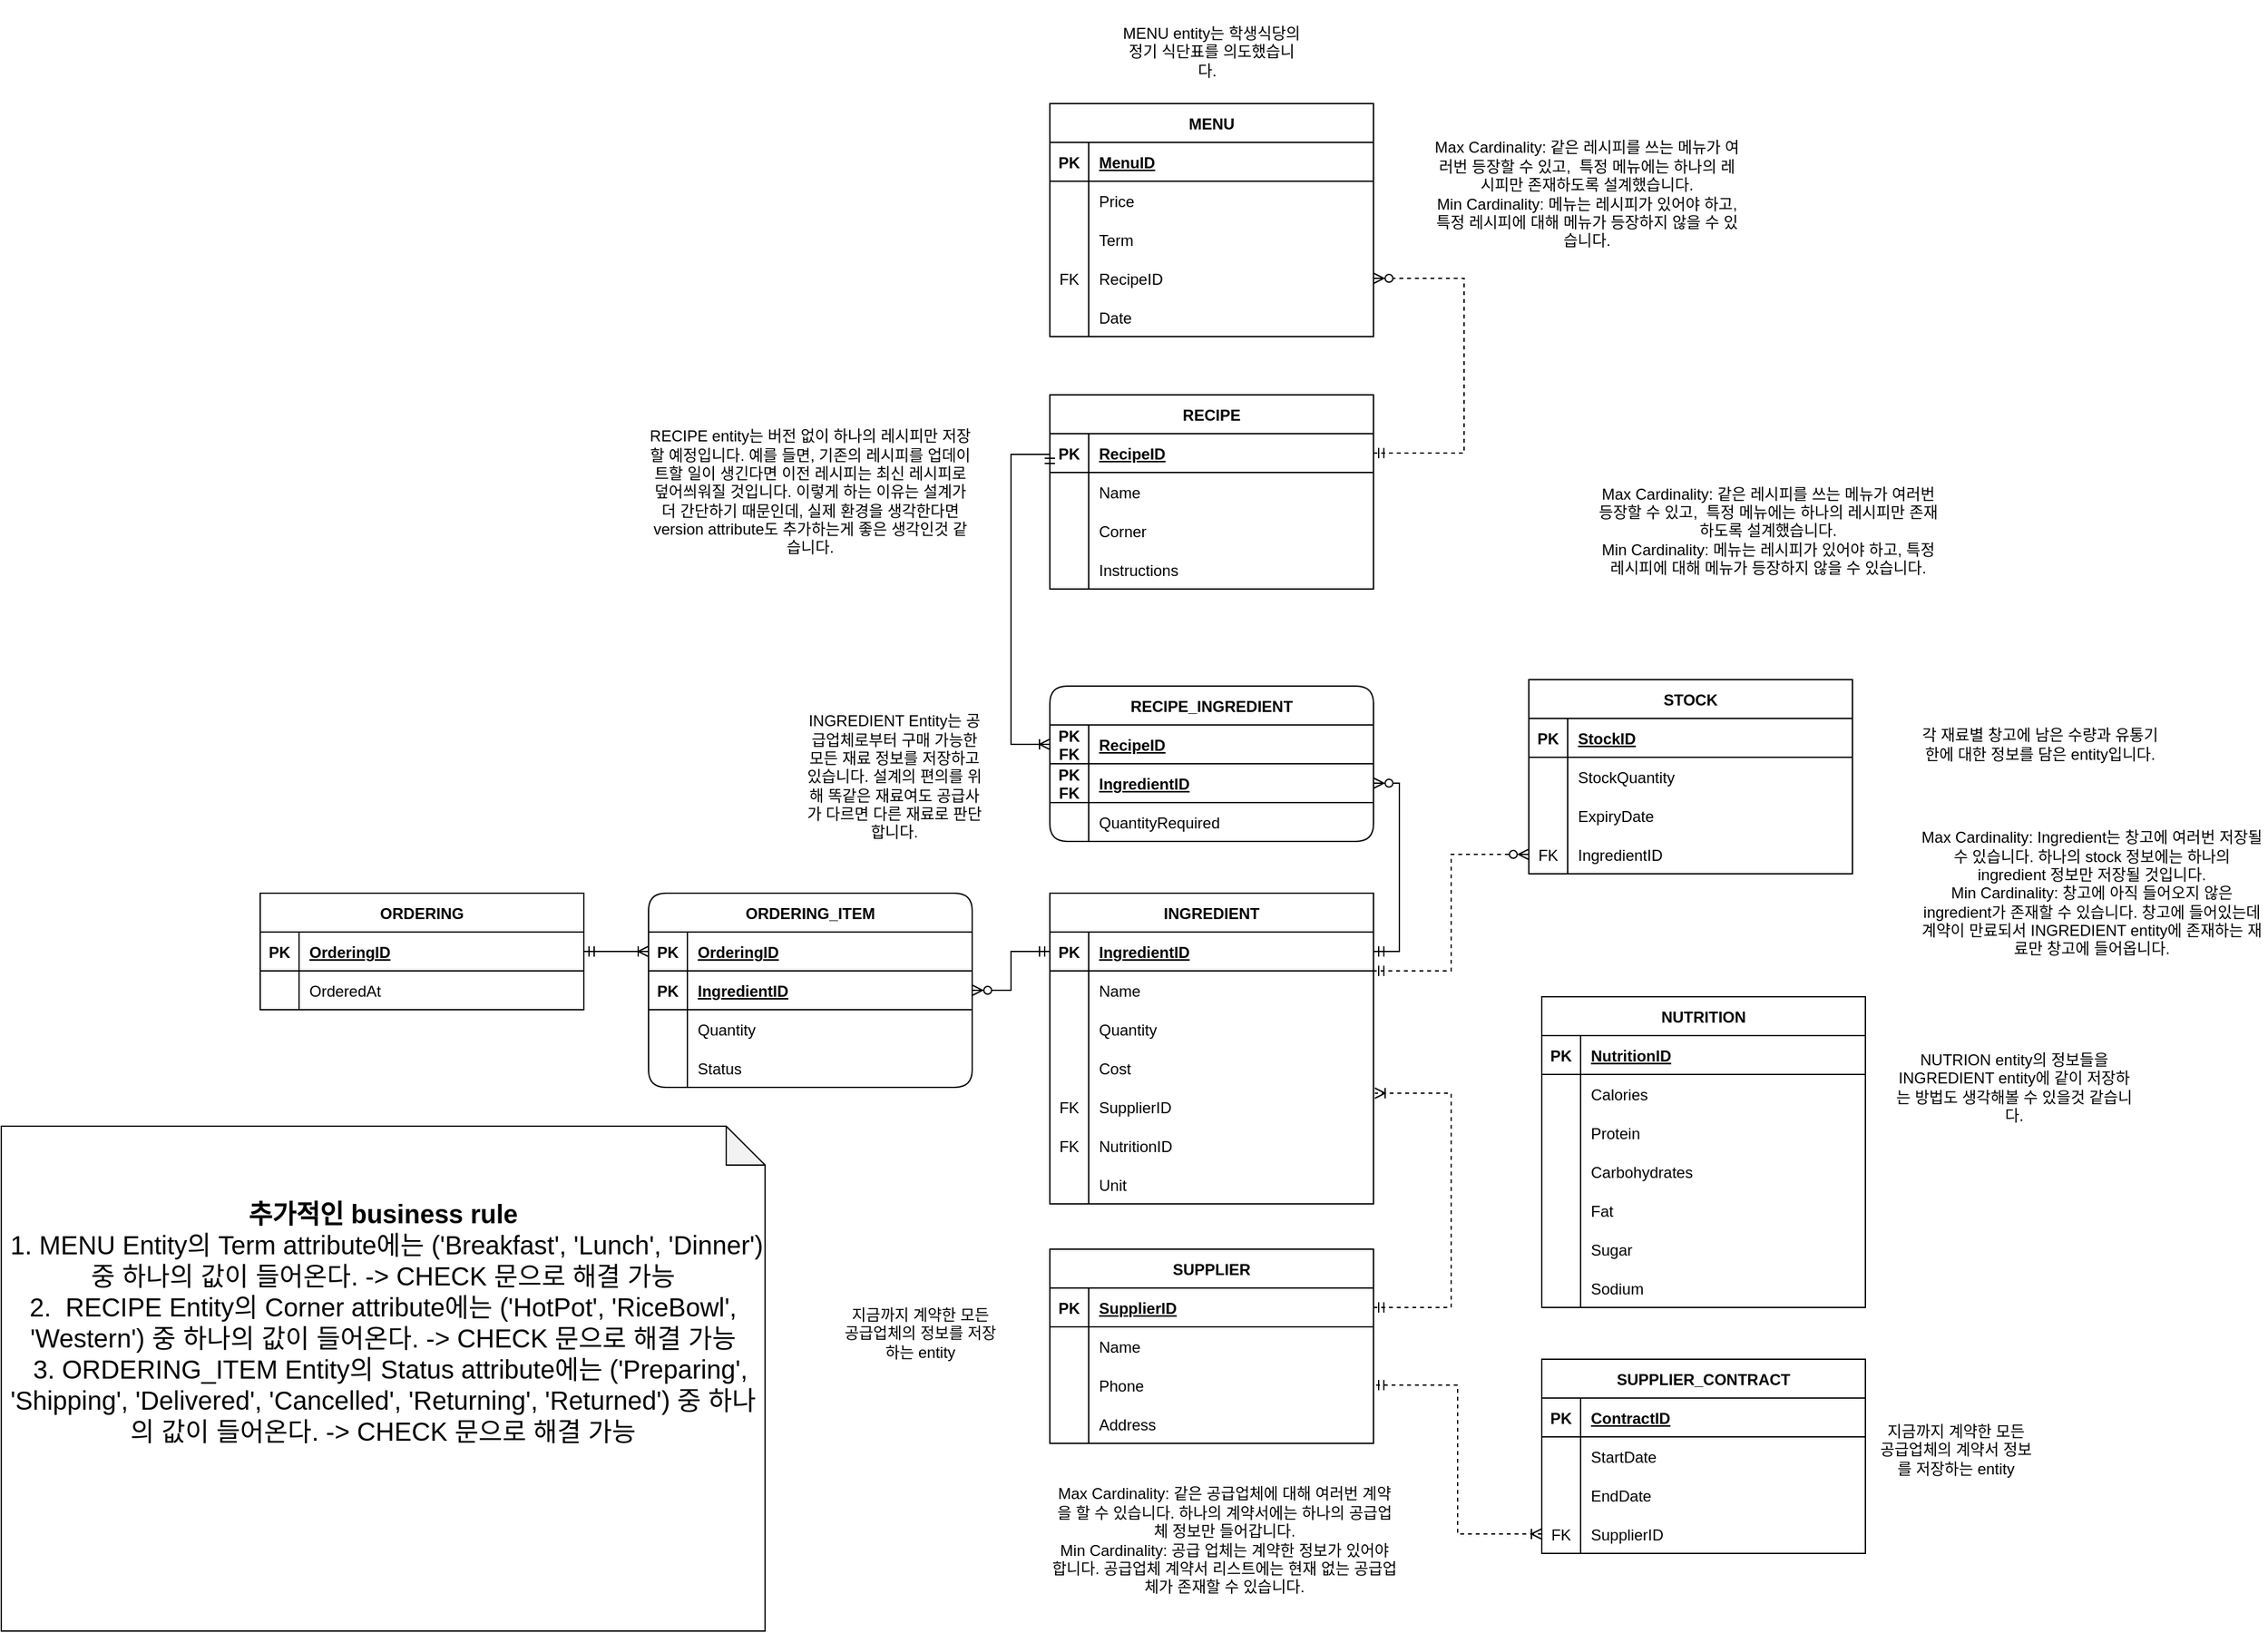 <mxfile version="24.8.9">
  <diagram id="R2lEEEUBdFMjLlhIrx00" name="Page-1">
    <mxGraphModel dx="2924" dy="2250" grid="1" gridSize="10" guides="1" tooltips="1" connect="1" arrows="1" fold="1" page="1" pageScale="1" pageWidth="850" pageHeight="1100" math="0" shadow="0" extFonts="Permanent Marker^https://fonts.googleapis.com/css?family=Permanent+Marker">
      <root>
        <mxCell id="0" />
        <mxCell id="1" parent="0" />
        <mxCell id="QG4uMyvaVe916guzzpad-138" value="" style="edgeStyle=orthogonalEdgeStyle;rounded=0;orthogonalLoop=1;jettySize=auto;html=1;startArrow=ERmandOne;startFill=0;endArrow=ERzeroToMany;endFill=0;entryX=1;entryY=0.5;entryDx=0;entryDy=0;exitX=1;exitY=0.5;exitDx=0;exitDy=0;" parent="1" source="C-vyLk0tnHw3VtMMgP7b-24" target="xXxGhkQa_JEqsOJQfINz-43" edge="1">
          <mxGeometry relative="1" as="geometry">
            <Array as="points">
              <mxPoint x="390" y="255" />
              <mxPoint x="390" y="125" />
            </Array>
          </mxGeometry>
        </mxCell>
        <mxCell id="C-vyLk0tnHw3VtMMgP7b-23" value="INGREDIENT" style="shape=table;startSize=30;container=1;collapsible=1;childLayout=tableLayout;fixedRows=1;rowLines=0;fontStyle=1;align=center;resizeLast=1;" parent="1" vertex="1">
          <mxGeometry x="120" y="210" width="250" height="240" as="geometry" />
        </mxCell>
        <mxCell id="C-vyLk0tnHw3VtMMgP7b-24" value="" style="shape=partialRectangle;collapsible=0;dropTarget=0;pointerEvents=0;fillColor=none;points=[[0,0.5],[1,0.5]];portConstraint=eastwest;top=0;left=0;right=0;bottom=1;" parent="C-vyLk0tnHw3VtMMgP7b-23" vertex="1">
          <mxGeometry y="30" width="250" height="30" as="geometry" />
        </mxCell>
        <mxCell id="C-vyLk0tnHw3VtMMgP7b-25" value="PK" style="shape=partialRectangle;overflow=hidden;connectable=0;fillColor=none;top=0;left=0;bottom=0;right=0;fontStyle=1;" parent="C-vyLk0tnHw3VtMMgP7b-24" vertex="1">
          <mxGeometry width="30" height="30" as="geometry">
            <mxRectangle width="30" height="30" as="alternateBounds" />
          </mxGeometry>
        </mxCell>
        <mxCell id="C-vyLk0tnHw3VtMMgP7b-26" value="IngredientID" style="shape=partialRectangle;overflow=hidden;connectable=0;fillColor=none;top=0;left=0;bottom=0;right=0;align=left;spacingLeft=6;fontStyle=5;" parent="C-vyLk0tnHw3VtMMgP7b-24" vertex="1">
          <mxGeometry x="30" width="220" height="30" as="geometry">
            <mxRectangle width="220" height="30" as="alternateBounds" />
          </mxGeometry>
        </mxCell>
        <mxCell id="C-vyLk0tnHw3VtMMgP7b-27" value="" style="shape=partialRectangle;collapsible=0;dropTarget=0;pointerEvents=0;fillColor=none;points=[[0,0.5],[1,0.5]];portConstraint=eastwest;top=0;left=0;right=0;bottom=0;" parent="C-vyLk0tnHw3VtMMgP7b-23" vertex="1">
          <mxGeometry y="60" width="250" height="30" as="geometry" />
        </mxCell>
        <mxCell id="C-vyLk0tnHw3VtMMgP7b-28" value="" style="shape=partialRectangle;overflow=hidden;connectable=0;fillColor=none;top=0;left=0;bottom=0;right=0;" parent="C-vyLk0tnHw3VtMMgP7b-27" vertex="1">
          <mxGeometry width="30" height="30" as="geometry">
            <mxRectangle width="30" height="30" as="alternateBounds" />
          </mxGeometry>
        </mxCell>
        <mxCell id="C-vyLk0tnHw3VtMMgP7b-29" value="Name" style="shape=partialRectangle;overflow=hidden;connectable=0;fillColor=none;top=0;left=0;bottom=0;right=0;align=left;spacingLeft=6;" parent="C-vyLk0tnHw3VtMMgP7b-27" vertex="1">
          <mxGeometry x="30" width="220" height="30" as="geometry">
            <mxRectangle width="220" height="30" as="alternateBounds" />
          </mxGeometry>
        </mxCell>
        <mxCell id="BC6oSdFHyOUcbJY4-xic-4" value="" style="shape=partialRectangle;collapsible=0;dropTarget=0;pointerEvents=0;fillColor=none;points=[[0,0.5],[1,0.5]];portConstraint=eastwest;top=0;left=0;right=0;bottom=0;" parent="C-vyLk0tnHw3VtMMgP7b-23" vertex="1">
          <mxGeometry y="90" width="250" height="30" as="geometry" />
        </mxCell>
        <mxCell id="BC6oSdFHyOUcbJY4-xic-5" value="" style="shape=partialRectangle;overflow=hidden;connectable=0;fillColor=none;top=0;left=0;bottom=0;right=0;" parent="BC6oSdFHyOUcbJY4-xic-4" vertex="1">
          <mxGeometry width="30" height="30" as="geometry">
            <mxRectangle width="30" height="30" as="alternateBounds" />
          </mxGeometry>
        </mxCell>
        <mxCell id="BC6oSdFHyOUcbJY4-xic-6" value="Quantity" style="shape=partialRectangle;overflow=hidden;connectable=0;fillColor=none;top=0;left=0;bottom=0;right=0;align=left;spacingLeft=6;" parent="BC6oSdFHyOUcbJY4-xic-4" vertex="1">
          <mxGeometry x="30" width="220" height="30" as="geometry">
            <mxRectangle width="220" height="30" as="alternateBounds" />
          </mxGeometry>
        </mxCell>
        <mxCell id="CL-ACM64gnkJUaVsq3bg-39" value="" style="shape=partialRectangle;collapsible=0;dropTarget=0;pointerEvents=0;fillColor=none;points=[[0,0.5],[1,0.5]];portConstraint=eastwest;top=0;left=0;right=0;bottom=0;" parent="C-vyLk0tnHw3VtMMgP7b-23" vertex="1">
          <mxGeometry y="120" width="250" height="30" as="geometry" />
        </mxCell>
        <mxCell id="CL-ACM64gnkJUaVsq3bg-40" value="" style="shape=partialRectangle;overflow=hidden;connectable=0;fillColor=none;top=0;left=0;bottom=0;right=0;" parent="CL-ACM64gnkJUaVsq3bg-39" vertex="1">
          <mxGeometry width="30" height="30" as="geometry">
            <mxRectangle width="30" height="30" as="alternateBounds" />
          </mxGeometry>
        </mxCell>
        <mxCell id="CL-ACM64gnkJUaVsq3bg-41" value="Cost" style="shape=partialRectangle;overflow=hidden;connectable=0;fillColor=none;top=0;left=0;bottom=0;right=0;align=left;spacingLeft=6;" parent="CL-ACM64gnkJUaVsq3bg-39" vertex="1">
          <mxGeometry x="30" width="220" height="30" as="geometry">
            <mxRectangle width="220" height="30" as="alternateBounds" />
          </mxGeometry>
        </mxCell>
        <mxCell id="aUB__bXazBXfFdE-0-2F-13" style="shape=partialRectangle;collapsible=0;dropTarget=0;pointerEvents=0;fillColor=none;points=[[0,0.5],[1,0.5]];portConstraint=eastwest;top=0;left=0;right=0;bottom=0;" parent="C-vyLk0tnHw3VtMMgP7b-23" vertex="1">
          <mxGeometry y="150" width="250" height="30" as="geometry" />
        </mxCell>
        <mxCell id="aUB__bXazBXfFdE-0-2F-14" value="FK" style="shape=partialRectangle;overflow=hidden;connectable=0;fillColor=none;top=0;left=0;bottom=0;right=0;" parent="aUB__bXazBXfFdE-0-2F-13" vertex="1">
          <mxGeometry width="30" height="30" as="geometry">
            <mxRectangle width="30" height="30" as="alternateBounds" />
          </mxGeometry>
        </mxCell>
        <mxCell id="aUB__bXazBXfFdE-0-2F-15" value="SupplierID" style="shape=partialRectangle;overflow=hidden;connectable=0;fillColor=none;top=0;left=0;bottom=0;right=0;align=left;spacingLeft=6;" parent="aUB__bXazBXfFdE-0-2F-13" vertex="1">
          <mxGeometry x="30" width="220" height="30" as="geometry">
            <mxRectangle width="220" height="30" as="alternateBounds" />
          </mxGeometry>
        </mxCell>
        <mxCell id="aUB__bXazBXfFdE-0-2F-10" style="shape=partialRectangle;collapsible=0;dropTarget=0;pointerEvents=0;fillColor=none;points=[[0,0.5],[1,0.5]];portConstraint=eastwest;top=0;left=0;right=0;bottom=0;" parent="C-vyLk0tnHw3VtMMgP7b-23" vertex="1">
          <mxGeometry y="180" width="250" height="30" as="geometry" />
        </mxCell>
        <mxCell id="aUB__bXazBXfFdE-0-2F-11" value="FK" style="shape=partialRectangle;overflow=hidden;connectable=0;fillColor=none;top=0;left=0;bottom=0;right=0;" parent="aUB__bXazBXfFdE-0-2F-10" vertex="1">
          <mxGeometry width="30" height="30" as="geometry">
            <mxRectangle width="30" height="30" as="alternateBounds" />
          </mxGeometry>
        </mxCell>
        <mxCell id="aUB__bXazBXfFdE-0-2F-12" value="NutritionID" style="shape=partialRectangle;overflow=hidden;connectable=0;fillColor=none;top=0;left=0;bottom=0;right=0;align=left;spacingLeft=6;" parent="aUB__bXazBXfFdE-0-2F-10" vertex="1">
          <mxGeometry x="30" width="220" height="30" as="geometry">
            <mxRectangle width="220" height="30" as="alternateBounds" />
          </mxGeometry>
        </mxCell>
        <mxCell id="BC6oSdFHyOUcbJY4-xic-7" value="" style="shape=partialRectangle;collapsible=0;dropTarget=0;pointerEvents=0;fillColor=none;points=[[0,0.5],[1,0.5]];portConstraint=eastwest;top=0;left=0;right=0;bottom=0;" parent="C-vyLk0tnHw3VtMMgP7b-23" vertex="1">
          <mxGeometry y="210" width="250" height="30" as="geometry" />
        </mxCell>
        <mxCell id="BC6oSdFHyOUcbJY4-xic-8" value="" style="shape=partialRectangle;overflow=hidden;connectable=0;fillColor=none;top=0;left=0;bottom=0;right=0;" parent="BC6oSdFHyOUcbJY4-xic-7" vertex="1">
          <mxGeometry width="30" height="30" as="geometry">
            <mxRectangle width="30" height="30" as="alternateBounds" />
          </mxGeometry>
        </mxCell>
        <mxCell id="BC6oSdFHyOUcbJY4-xic-9" value="Unit" style="shape=partialRectangle;overflow=hidden;connectable=0;fillColor=none;top=0;left=0;bottom=0;right=0;align=left;spacingLeft=6;" parent="BC6oSdFHyOUcbJY4-xic-7" vertex="1">
          <mxGeometry x="30" width="220" height="30" as="geometry">
            <mxRectangle width="220" height="30" as="alternateBounds" />
          </mxGeometry>
        </mxCell>
        <mxCell id="BC6oSdFHyOUcbJY4-xic-29" value="" style="edgeStyle=orthogonalEdgeStyle;rounded=0;orthogonalLoop=1;jettySize=auto;html=1;startArrow=ERmandOne;startFill=0;endArrow=ERoneToMany;endFill=0;entryX=0;entryY=0.5;entryDx=0;entryDy=0;" parent="1" source="CL-ACM64gnkJUaVsq3bg-1" target="QG4uMyvaVe916guzzpad-31" edge="1">
          <mxGeometry relative="1" as="geometry" />
        </mxCell>
        <mxCell id="CL-ACM64gnkJUaVsq3bg-1" value="ORDERING" style="shape=table;startSize=30;container=1;collapsible=1;childLayout=tableLayout;fixedRows=1;rowLines=0;fontStyle=1;align=center;resizeLast=1;" parent="1" vertex="1">
          <mxGeometry x="-490" y="210" width="250" height="90" as="geometry" />
        </mxCell>
        <mxCell id="CL-ACM64gnkJUaVsq3bg-2" value="" style="shape=partialRectangle;collapsible=0;dropTarget=0;pointerEvents=0;fillColor=none;points=[[0,0.5],[1,0.5]];portConstraint=eastwest;top=0;left=0;right=0;bottom=1;" parent="CL-ACM64gnkJUaVsq3bg-1" vertex="1">
          <mxGeometry y="30" width="250" height="30" as="geometry" />
        </mxCell>
        <mxCell id="CL-ACM64gnkJUaVsq3bg-3" value="PK" style="shape=partialRectangle;overflow=hidden;connectable=0;fillColor=none;top=0;left=0;bottom=0;right=0;fontStyle=1;" parent="CL-ACM64gnkJUaVsq3bg-2" vertex="1">
          <mxGeometry width="30" height="30" as="geometry">
            <mxRectangle width="30" height="30" as="alternateBounds" />
          </mxGeometry>
        </mxCell>
        <mxCell id="CL-ACM64gnkJUaVsq3bg-4" value="OrderingID" style="shape=partialRectangle;overflow=hidden;connectable=0;fillColor=none;top=0;left=0;bottom=0;right=0;align=left;spacingLeft=6;fontStyle=5;" parent="CL-ACM64gnkJUaVsq3bg-2" vertex="1">
          <mxGeometry x="30" width="220" height="30" as="geometry">
            <mxRectangle width="220" height="30" as="alternateBounds" />
          </mxGeometry>
        </mxCell>
        <mxCell id="CL-ACM64gnkJUaVsq3bg-5" value="" style="shape=partialRectangle;collapsible=0;dropTarget=0;pointerEvents=0;fillColor=none;points=[[0,0.5],[1,0.5]];portConstraint=eastwest;top=0;left=0;right=0;bottom=0;" parent="CL-ACM64gnkJUaVsq3bg-1" vertex="1">
          <mxGeometry y="60" width="250" height="30" as="geometry" />
        </mxCell>
        <mxCell id="CL-ACM64gnkJUaVsq3bg-6" value="" style="shape=partialRectangle;overflow=hidden;connectable=0;fillColor=none;top=0;left=0;bottom=0;right=0;" parent="CL-ACM64gnkJUaVsq3bg-5" vertex="1">
          <mxGeometry width="30" height="30" as="geometry">
            <mxRectangle width="30" height="30" as="alternateBounds" />
          </mxGeometry>
        </mxCell>
        <mxCell id="CL-ACM64gnkJUaVsq3bg-7" value="OrderedAt" style="shape=partialRectangle;overflow=hidden;connectable=0;fillColor=none;top=0;left=0;bottom=0;right=0;align=left;spacingLeft=6;" parent="CL-ACM64gnkJUaVsq3bg-5" vertex="1">
          <mxGeometry x="30" width="220" height="30" as="geometry">
            <mxRectangle width="220" height="30" as="alternateBounds" />
          </mxGeometry>
        </mxCell>
        <mxCell id="QG4uMyvaVe916guzzpad-118" value="" style="edgeStyle=orthogonalEdgeStyle;rounded=0;orthogonalLoop=1;jettySize=auto;html=1;startArrow=ERmandOne;startFill=0;endArrow=ERoneToMany;endFill=0;dashed=1;entryX=1.004;entryY=0.15;entryDx=0;entryDy=0;entryPerimeter=0;" parent="1" target="aUB__bXazBXfFdE-0-2F-13" edge="1">
          <mxGeometry relative="1" as="geometry">
            <Array as="points">
              <mxPoint x="430" y="530" />
              <mxPoint x="430" y="365" />
            </Array>
            <mxPoint x="370" y="530" as="sourcePoint" />
            <mxPoint x="380" y="365" as="targetPoint" />
          </mxGeometry>
        </mxCell>
        <mxCell id="QG4uMyvaVe916guzzpad-1" value="SUPPLIER" style="shape=table;startSize=30;container=1;collapsible=1;childLayout=tableLayout;fixedRows=1;rowLines=0;fontStyle=1;align=center;resizeLast=1;" parent="1" vertex="1">
          <mxGeometry x="120" y="485" width="250" height="150" as="geometry" />
        </mxCell>
        <mxCell id="QG4uMyvaVe916guzzpad-2" value="" style="shape=partialRectangle;collapsible=0;dropTarget=0;pointerEvents=0;fillColor=none;points=[[0,0.5],[1,0.5]];portConstraint=eastwest;top=0;left=0;right=0;bottom=1;" parent="QG4uMyvaVe916guzzpad-1" vertex="1">
          <mxGeometry y="30" width="250" height="30" as="geometry" />
        </mxCell>
        <mxCell id="QG4uMyvaVe916guzzpad-3" value="PK" style="shape=partialRectangle;overflow=hidden;connectable=0;fillColor=none;top=0;left=0;bottom=0;right=0;fontStyle=1;" parent="QG4uMyvaVe916guzzpad-2" vertex="1">
          <mxGeometry width="30" height="30" as="geometry">
            <mxRectangle width="30" height="30" as="alternateBounds" />
          </mxGeometry>
        </mxCell>
        <mxCell id="QG4uMyvaVe916guzzpad-4" value="SupplierID" style="shape=partialRectangle;overflow=hidden;connectable=0;fillColor=none;top=0;left=0;bottom=0;right=0;align=left;spacingLeft=6;fontStyle=5;" parent="QG4uMyvaVe916guzzpad-2" vertex="1">
          <mxGeometry x="30" width="220" height="30" as="geometry">
            <mxRectangle width="220" height="30" as="alternateBounds" />
          </mxGeometry>
        </mxCell>
        <mxCell id="QG4uMyvaVe916guzzpad-127" value="" style="shape=partialRectangle;collapsible=0;dropTarget=0;pointerEvents=0;fillColor=none;points=[[0,0.5],[1,0.5]];portConstraint=eastwest;top=0;left=0;right=0;bottom=0;" parent="QG4uMyvaVe916guzzpad-1" vertex="1">
          <mxGeometry y="60" width="250" height="30" as="geometry" />
        </mxCell>
        <mxCell id="QG4uMyvaVe916guzzpad-128" value="" style="shape=partialRectangle;overflow=hidden;connectable=0;fillColor=none;top=0;left=0;bottom=0;right=0;" parent="QG4uMyvaVe916guzzpad-127" vertex="1">
          <mxGeometry width="30" height="30" as="geometry">
            <mxRectangle width="30" height="30" as="alternateBounds" />
          </mxGeometry>
        </mxCell>
        <mxCell id="QG4uMyvaVe916guzzpad-129" value="Name" style="shape=partialRectangle;overflow=hidden;connectable=0;fillColor=none;top=0;left=0;bottom=0;right=0;align=left;spacingLeft=6;" parent="QG4uMyvaVe916guzzpad-127" vertex="1">
          <mxGeometry x="30" width="220" height="30" as="geometry">
            <mxRectangle width="220" height="30" as="alternateBounds" />
          </mxGeometry>
        </mxCell>
        <mxCell id="QG4uMyvaVe916guzzpad-8" value="" style="shape=partialRectangle;collapsible=0;dropTarget=0;pointerEvents=0;fillColor=none;points=[[0,0.5],[1,0.5]];portConstraint=eastwest;top=0;left=0;right=0;bottom=0;" parent="QG4uMyvaVe916guzzpad-1" vertex="1">
          <mxGeometry y="90" width="250" height="30" as="geometry" />
        </mxCell>
        <mxCell id="QG4uMyvaVe916guzzpad-9" value="" style="shape=partialRectangle;overflow=hidden;connectable=0;fillColor=none;top=0;left=0;bottom=0;right=0;" parent="QG4uMyvaVe916guzzpad-8" vertex="1">
          <mxGeometry width="30" height="30" as="geometry">
            <mxRectangle width="30" height="30" as="alternateBounds" />
          </mxGeometry>
        </mxCell>
        <mxCell id="QG4uMyvaVe916guzzpad-10" value="Phone" style="shape=partialRectangle;overflow=hidden;connectable=0;fillColor=none;top=0;left=0;bottom=0;right=0;align=left;spacingLeft=6;" parent="QG4uMyvaVe916guzzpad-8" vertex="1">
          <mxGeometry x="30" width="220" height="30" as="geometry">
            <mxRectangle width="220" height="30" as="alternateBounds" />
          </mxGeometry>
        </mxCell>
        <mxCell id="QG4uMyvaVe916guzzpad-11" value="" style="shape=partialRectangle;collapsible=0;dropTarget=0;pointerEvents=0;fillColor=none;points=[[0,0.5],[1,0.5]];portConstraint=eastwest;top=0;left=0;right=0;bottom=0;" parent="QG4uMyvaVe916guzzpad-1" vertex="1">
          <mxGeometry y="120" width="250" height="30" as="geometry" />
        </mxCell>
        <mxCell id="QG4uMyvaVe916guzzpad-12" value="" style="shape=partialRectangle;overflow=hidden;connectable=0;fillColor=none;top=0;left=0;bottom=0;right=0;" parent="QG4uMyvaVe916guzzpad-11" vertex="1">
          <mxGeometry width="30" height="30" as="geometry">
            <mxRectangle width="30" height="30" as="alternateBounds" />
          </mxGeometry>
        </mxCell>
        <mxCell id="QG4uMyvaVe916guzzpad-13" value="Address" style="shape=partialRectangle;overflow=hidden;connectable=0;fillColor=none;top=0;left=0;bottom=0;right=0;align=left;spacingLeft=6;" parent="QG4uMyvaVe916guzzpad-11" vertex="1">
          <mxGeometry x="30" width="220" height="30" as="geometry">
            <mxRectangle width="220" height="30" as="alternateBounds" />
          </mxGeometry>
        </mxCell>
        <mxCell id="QG4uMyvaVe916guzzpad-17" value="SUPPLIER_CONTRACT" style="shape=table;startSize=30;container=1;collapsible=1;childLayout=tableLayout;fixedRows=1;rowLines=0;fontStyle=1;align=center;resizeLast=1;" parent="1" vertex="1">
          <mxGeometry x="500" y="570" width="250" height="150" as="geometry" />
        </mxCell>
        <mxCell id="QG4uMyvaVe916guzzpad-18" value="" style="shape=partialRectangle;collapsible=0;dropTarget=0;pointerEvents=0;fillColor=none;points=[[0,0.5],[1,0.5]];portConstraint=eastwest;top=0;left=0;right=0;bottom=1;" parent="QG4uMyvaVe916guzzpad-17" vertex="1">
          <mxGeometry y="30" width="250" height="30" as="geometry" />
        </mxCell>
        <mxCell id="QG4uMyvaVe916guzzpad-19" value="PK" style="shape=partialRectangle;overflow=hidden;connectable=0;fillColor=none;top=0;left=0;bottom=0;right=0;fontStyle=1;" parent="QG4uMyvaVe916guzzpad-18" vertex="1">
          <mxGeometry width="30" height="30" as="geometry">
            <mxRectangle width="30" height="30" as="alternateBounds" />
          </mxGeometry>
        </mxCell>
        <mxCell id="QG4uMyvaVe916guzzpad-20" value="ContractID" style="shape=partialRectangle;overflow=hidden;connectable=0;fillColor=none;top=0;left=0;bottom=0;right=0;align=left;spacingLeft=6;fontStyle=5;" parent="QG4uMyvaVe916guzzpad-18" vertex="1">
          <mxGeometry x="30" width="220" height="30" as="geometry">
            <mxRectangle width="220" height="30" as="alternateBounds" />
          </mxGeometry>
        </mxCell>
        <mxCell id="QG4uMyvaVe916guzzpad-21" value="" style="shape=partialRectangle;collapsible=0;dropTarget=0;pointerEvents=0;fillColor=none;points=[[0,0.5],[1,0.5]];portConstraint=eastwest;top=0;left=0;right=0;bottom=0;" parent="QG4uMyvaVe916guzzpad-17" vertex="1">
          <mxGeometry y="60" width="250" height="30" as="geometry" />
        </mxCell>
        <mxCell id="QG4uMyvaVe916guzzpad-22" value="" style="shape=partialRectangle;overflow=hidden;connectable=0;fillColor=none;top=0;left=0;bottom=0;right=0;" parent="QG4uMyvaVe916guzzpad-21" vertex="1">
          <mxGeometry width="30" height="30" as="geometry">
            <mxRectangle width="30" height="30" as="alternateBounds" />
          </mxGeometry>
        </mxCell>
        <mxCell id="QG4uMyvaVe916guzzpad-23" value="StartDate" style="shape=partialRectangle;overflow=hidden;connectable=0;fillColor=none;top=0;left=0;bottom=0;right=0;align=left;spacingLeft=6;" parent="QG4uMyvaVe916guzzpad-21" vertex="1">
          <mxGeometry x="30" width="220" height="30" as="geometry">
            <mxRectangle width="220" height="30" as="alternateBounds" />
          </mxGeometry>
        </mxCell>
        <mxCell id="QG4uMyvaVe916guzzpad-24" value="" style="shape=partialRectangle;collapsible=0;dropTarget=0;pointerEvents=0;fillColor=none;points=[[0,0.5],[1,0.5]];portConstraint=eastwest;top=0;left=0;right=0;bottom=0;" parent="QG4uMyvaVe916guzzpad-17" vertex="1">
          <mxGeometry y="90" width="250" height="30" as="geometry" />
        </mxCell>
        <mxCell id="QG4uMyvaVe916guzzpad-25" value="" style="shape=partialRectangle;overflow=hidden;connectable=0;fillColor=none;top=0;left=0;bottom=0;right=0;" parent="QG4uMyvaVe916guzzpad-24" vertex="1">
          <mxGeometry width="30" height="30" as="geometry">
            <mxRectangle width="30" height="30" as="alternateBounds" />
          </mxGeometry>
        </mxCell>
        <mxCell id="QG4uMyvaVe916guzzpad-26" value="EndDate" style="shape=partialRectangle;overflow=hidden;connectable=0;fillColor=none;top=0;left=0;bottom=0;right=0;align=left;spacingLeft=6;" parent="QG4uMyvaVe916guzzpad-24" vertex="1">
          <mxGeometry x="30" width="220" height="30" as="geometry">
            <mxRectangle width="220" height="30" as="alternateBounds" />
          </mxGeometry>
        </mxCell>
        <mxCell id="aUB__bXazBXfFdE-0-2F-16" style="shape=partialRectangle;collapsible=0;dropTarget=0;pointerEvents=0;fillColor=none;points=[[0,0.5],[1,0.5]];portConstraint=eastwest;top=0;left=0;right=0;bottom=0;" parent="QG4uMyvaVe916guzzpad-17" vertex="1">
          <mxGeometry y="120" width="250" height="30" as="geometry" />
        </mxCell>
        <mxCell id="aUB__bXazBXfFdE-0-2F-17" value="FK" style="shape=partialRectangle;overflow=hidden;connectable=0;fillColor=none;top=0;left=0;bottom=0;right=0;" parent="aUB__bXazBXfFdE-0-2F-16" vertex="1">
          <mxGeometry width="30" height="30" as="geometry">
            <mxRectangle width="30" height="30" as="alternateBounds" />
          </mxGeometry>
        </mxCell>
        <mxCell id="aUB__bXazBXfFdE-0-2F-18" value="SupplierID" style="shape=partialRectangle;overflow=hidden;connectable=0;fillColor=none;top=0;left=0;bottom=0;right=0;align=left;spacingLeft=6;" parent="aUB__bXazBXfFdE-0-2F-16" vertex="1">
          <mxGeometry x="30" width="220" height="30" as="geometry">
            <mxRectangle width="220" height="30" as="alternateBounds" />
          </mxGeometry>
        </mxCell>
        <mxCell id="QG4uMyvaVe916guzzpad-30" value="ORDERING_ITEM" style="shape=table;startSize=30;container=1;collapsible=1;childLayout=tableLayout;fixedRows=1;rowLines=0;fontStyle=1;align=center;resizeLast=1;rounded=1;" parent="1" vertex="1">
          <mxGeometry x="-190" y="210" width="250" height="150" as="geometry" />
        </mxCell>
        <mxCell id="QG4uMyvaVe916guzzpad-31" value="" style="shape=partialRectangle;collapsible=0;dropTarget=0;pointerEvents=0;fillColor=none;points=[[0,0.5],[1,0.5]];portConstraint=eastwest;top=0;left=0;right=0;bottom=1;" parent="QG4uMyvaVe916guzzpad-30" vertex="1">
          <mxGeometry y="30" width="250" height="30" as="geometry" />
        </mxCell>
        <mxCell id="QG4uMyvaVe916guzzpad-32" value="PK" style="shape=partialRectangle;overflow=hidden;connectable=0;fillColor=none;top=0;left=0;bottom=0;right=0;fontStyle=1;" parent="QG4uMyvaVe916guzzpad-31" vertex="1">
          <mxGeometry width="30" height="30" as="geometry">
            <mxRectangle width="30" height="30" as="alternateBounds" />
          </mxGeometry>
        </mxCell>
        <mxCell id="QG4uMyvaVe916guzzpad-33" value="OrderingID" style="shape=partialRectangle;overflow=hidden;connectable=0;fillColor=none;top=0;left=0;bottom=0;right=0;align=left;spacingLeft=6;fontStyle=5;" parent="QG4uMyvaVe916guzzpad-31" vertex="1">
          <mxGeometry x="30" width="220" height="30" as="geometry">
            <mxRectangle width="220" height="30" as="alternateBounds" />
          </mxGeometry>
        </mxCell>
        <mxCell id="xXxGhkQa_JEqsOJQfINz-46" value="" style="shape=partialRectangle;collapsible=0;dropTarget=0;pointerEvents=0;fillColor=none;points=[[0,0.5],[1,0.5]];portConstraint=eastwest;top=0;left=0;right=0;bottom=1;" parent="QG4uMyvaVe916guzzpad-30" vertex="1">
          <mxGeometry y="60" width="250" height="30" as="geometry" />
        </mxCell>
        <mxCell id="xXxGhkQa_JEqsOJQfINz-47" value="PK" style="shape=partialRectangle;overflow=hidden;connectable=0;fillColor=none;top=0;left=0;bottom=0;right=0;fontStyle=1;" parent="xXxGhkQa_JEqsOJQfINz-46" vertex="1">
          <mxGeometry width="30" height="30" as="geometry">
            <mxRectangle width="30" height="30" as="alternateBounds" />
          </mxGeometry>
        </mxCell>
        <mxCell id="xXxGhkQa_JEqsOJQfINz-48" value="IngredientID" style="shape=partialRectangle;overflow=hidden;connectable=0;fillColor=none;top=0;left=0;bottom=0;right=0;align=left;spacingLeft=6;fontStyle=5;" parent="xXxGhkQa_JEqsOJQfINz-46" vertex="1">
          <mxGeometry x="30" width="220" height="30" as="geometry">
            <mxRectangle width="220" height="30" as="alternateBounds" />
          </mxGeometry>
        </mxCell>
        <mxCell id="QG4uMyvaVe916guzzpad-34" value="" style="shape=partialRectangle;collapsible=0;dropTarget=0;pointerEvents=0;fillColor=none;points=[[0,0.5],[1,0.5]];portConstraint=eastwest;top=0;left=0;right=0;bottom=0;" parent="QG4uMyvaVe916guzzpad-30" vertex="1">
          <mxGeometry y="90" width="250" height="30" as="geometry" />
        </mxCell>
        <mxCell id="QG4uMyvaVe916guzzpad-35" value="" style="shape=partialRectangle;overflow=hidden;connectable=0;fillColor=none;top=0;left=0;bottom=0;right=0;" parent="QG4uMyvaVe916guzzpad-34" vertex="1">
          <mxGeometry width="30" height="30" as="geometry">
            <mxRectangle width="30" height="30" as="alternateBounds" />
          </mxGeometry>
        </mxCell>
        <mxCell id="QG4uMyvaVe916guzzpad-36" value="Quantity" style="shape=partialRectangle;overflow=hidden;connectable=0;fillColor=none;top=0;left=0;bottom=0;right=0;align=left;spacingLeft=6;" parent="QG4uMyvaVe916guzzpad-34" vertex="1">
          <mxGeometry x="30" width="220" height="30" as="geometry">
            <mxRectangle width="220" height="30" as="alternateBounds" />
          </mxGeometry>
        </mxCell>
        <mxCell id="xXxGhkQa_JEqsOJQfINz-49" value="" style="shape=partialRectangle;collapsible=0;dropTarget=0;pointerEvents=0;fillColor=none;points=[[0,0.5],[1,0.5]];portConstraint=eastwest;top=0;left=0;right=0;bottom=0;" parent="QG4uMyvaVe916guzzpad-30" vertex="1">
          <mxGeometry y="120" width="250" height="30" as="geometry" />
        </mxCell>
        <mxCell id="xXxGhkQa_JEqsOJQfINz-50" value="" style="shape=partialRectangle;overflow=hidden;connectable=0;fillColor=none;top=0;left=0;bottom=0;right=0;" parent="xXxGhkQa_JEqsOJQfINz-49" vertex="1">
          <mxGeometry width="30" height="30" as="geometry">
            <mxRectangle width="30" height="30" as="alternateBounds" />
          </mxGeometry>
        </mxCell>
        <mxCell id="xXxGhkQa_JEqsOJQfINz-51" value="Status" style="shape=partialRectangle;overflow=hidden;connectable=0;fillColor=none;top=0;left=0;bottom=0;right=0;align=left;spacingLeft=6;" parent="xXxGhkQa_JEqsOJQfINz-49" vertex="1">
          <mxGeometry x="30" width="220" height="30" as="geometry">
            <mxRectangle width="220" height="30" as="alternateBounds" />
          </mxGeometry>
        </mxCell>
        <mxCell id="QG4uMyvaVe916guzzpad-43" value="MENU" style="shape=table;startSize=30;container=1;collapsible=1;childLayout=tableLayout;fixedRows=1;rowLines=0;fontStyle=1;align=center;resizeLast=1;" parent="1" vertex="1">
          <mxGeometry x="120" y="-400" width="250" height="180" as="geometry" />
        </mxCell>
        <mxCell id="QG4uMyvaVe916guzzpad-44" value="" style="shape=partialRectangle;collapsible=0;dropTarget=0;pointerEvents=0;fillColor=none;points=[[0,0.5],[1,0.5]];portConstraint=eastwest;top=0;left=0;right=0;bottom=1;" parent="QG4uMyvaVe916guzzpad-43" vertex="1">
          <mxGeometry y="30" width="250" height="30" as="geometry" />
        </mxCell>
        <mxCell id="QG4uMyvaVe916guzzpad-45" value="PK" style="shape=partialRectangle;overflow=hidden;connectable=0;fillColor=none;top=0;left=0;bottom=0;right=0;fontStyle=1;" parent="QG4uMyvaVe916guzzpad-44" vertex="1">
          <mxGeometry width="30" height="30" as="geometry">
            <mxRectangle width="30" height="30" as="alternateBounds" />
          </mxGeometry>
        </mxCell>
        <mxCell id="QG4uMyvaVe916guzzpad-46" value="MenuID" style="shape=partialRectangle;overflow=hidden;connectable=0;fillColor=none;top=0;left=0;bottom=0;right=0;align=left;spacingLeft=6;fontStyle=5;" parent="QG4uMyvaVe916guzzpad-44" vertex="1">
          <mxGeometry x="30" width="220" height="30" as="geometry">
            <mxRectangle width="220" height="30" as="alternateBounds" />
          </mxGeometry>
        </mxCell>
        <mxCell id="QG4uMyvaVe916guzzpad-50" value="" style="shape=partialRectangle;collapsible=0;dropTarget=0;pointerEvents=0;fillColor=none;points=[[0,0.5],[1,0.5]];portConstraint=eastwest;top=0;left=0;right=0;bottom=0;" parent="QG4uMyvaVe916guzzpad-43" vertex="1">
          <mxGeometry y="60" width="250" height="30" as="geometry" />
        </mxCell>
        <mxCell id="QG4uMyvaVe916guzzpad-51" value="" style="shape=partialRectangle;overflow=hidden;connectable=0;fillColor=none;top=0;left=0;bottom=0;right=0;" parent="QG4uMyvaVe916guzzpad-50" vertex="1">
          <mxGeometry width="30" height="30" as="geometry">
            <mxRectangle width="30" height="30" as="alternateBounds" />
          </mxGeometry>
        </mxCell>
        <mxCell id="QG4uMyvaVe916guzzpad-52" value="Price" style="shape=partialRectangle;overflow=hidden;connectable=0;fillColor=none;top=0;left=0;bottom=0;right=0;align=left;spacingLeft=6;" parent="QG4uMyvaVe916guzzpad-50" vertex="1">
          <mxGeometry x="30" width="220" height="30" as="geometry">
            <mxRectangle width="220" height="30" as="alternateBounds" />
          </mxGeometry>
        </mxCell>
        <mxCell id="xXxGhkQa_JEqsOJQfINz-1" value="" style="shape=partialRectangle;collapsible=0;dropTarget=0;pointerEvents=0;fillColor=none;points=[[0,0.5],[1,0.5]];portConstraint=eastwest;top=0;left=0;right=0;bottom=0;" parent="QG4uMyvaVe916guzzpad-43" vertex="1">
          <mxGeometry y="90" width="250" height="30" as="geometry" />
        </mxCell>
        <mxCell id="xXxGhkQa_JEqsOJQfINz-2" value="" style="shape=partialRectangle;overflow=hidden;connectable=0;fillColor=none;top=0;left=0;bottom=0;right=0;" parent="xXxGhkQa_JEqsOJQfINz-1" vertex="1">
          <mxGeometry width="30" height="30" as="geometry">
            <mxRectangle width="30" height="30" as="alternateBounds" />
          </mxGeometry>
        </mxCell>
        <mxCell id="xXxGhkQa_JEqsOJQfINz-3" value="Term" style="shape=partialRectangle;overflow=hidden;connectable=0;fillColor=none;top=0;left=0;bottom=0;right=0;align=left;spacingLeft=6;" parent="xXxGhkQa_JEqsOJQfINz-1" vertex="1">
          <mxGeometry x="30" width="220" height="30" as="geometry">
            <mxRectangle width="220" height="30" as="alternateBounds" />
          </mxGeometry>
        </mxCell>
        <mxCell id="aUB__bXazBXfFdE-0-2F-4" style="shape=partialRectangle;collapsible=0;dropTarget=0;pointerEvents=0;fillColor=none;points=[[0,0.5],[1,0.5]];portConstraint=eastwest;top=0;left=0;right=0;bottom=0;" parent="QG4uMyvaVe916guzzpad-43" vertex="1">
          <mxGeometry y="120" width="250" height="30" as="geometry" />
        </mxCell>
        <mxCell id="aUB__bXazBXfFdE-0-2F-5" value="FK" style="shape=partialRectangle;overflow=hidden;connectable=0;fillColor=none;top=0;left=0;bottom=0;right=0;" parent="aUB__bXazBXfFdE-0-2F-4" vertex="1">
          <mxGeometry width="30" height="30" as="geometry">
            <mxRectangle width="30" height="30" as="alternateBounds" />
          </mxGeometry>
        </mxCell>
        <mxCell id="aUB__bXazBXfFdE-0-2F-6" value="RecipeID" style="shape=partialRectangle;overflow=hidden;connectable=0;fillColor=none;top=0;left=0;bottom=0;right=0;align=left;spacingLeft=6;" parent="aUB__bXazBXfFdE-0-2F-4" vertex="1">
          <mxGeometry x="30" width="220" height="30" as="geometry">
            <mxRectangle width="220" height="30" as="alternateBounds" />
          </mxGeometry>
        </mxCell>
        <mxCell id="xXxGhkQa_JEqsOJQfINz-4" value="" style="shape=partialRectangle;collapsible=0;dropTarget=0;pointerEvents=0;fillColor=none;points=[[0,0.5],[1,0.5]];portConstraint=eastwest;top=0;left=0;right=0;bottom=0;" parent="QG4uMyvaVe916guzzpad-43" vertex="1">
          <mxGeometry y="150" width="250" height="30" as="geometry" />
        </mxCell>
        <mxCell id="xXxGhkQa_JEqsOJQfINz-5" value="" style="shape=partialRectangle;overflow=hidden;connectable=0;fillColor=none;top=0;left=0;bottom=0;right=0;" parent="xXxGhkQa_JEqsOJQfINz-4" vertex="1">
          <mxGeometry width="30" height="30" as="geometry">
            <mxRectangle width="30" height="30" as="alternateBounds" />
          </mxGeometry>
        </mxCell>
        <mxCell id="xXxGhkQa_JEqsOJQfINz-6" value="Date" style="shape=partialRectangle;overflow=hidden;connectable=0;fillColor=none;top=0;left=0;bottom=0;right=0;align=left;spacingLeft=6;" parent="xXxGhkQa_JEqsOJQfINz-4" vertex="1">
          <mxGeometry x="30" width="220" height="30" as="geometry">
            <mxRectangle width="220" height="30" as="alternateBounds" />
          </mxGeometry>
        </mxCell>
        <mxCell id="QG4uMyvaVe916guzzpad-123" value="" style="edgeStyle=orthogonalEdgeStyle;rounded=0;orthogonalLoop=1;jettySize=auto;html=1;endArrow=ERzeroToMany;endFill=0;startArrow=ERmandOne;startFill=0;dashed=1;entryX=1;entryY=0.5;entryDx=0;entryDy=0;exitX=1;exitY=0.5;exitDx=0;exitDy=0;" parent="1" source="QG4uMyvaVe916guzzpad-60" target="aUB__bXazBXfFdE-0-2F-4" edge="1">
          <mxGeometry relative="1" as="geometry">
            <Array as="points">
              <mxPoint x="440" y="-130" />
              <mxPoint x="440" y="-265" />
            </Array>
            <mxPoint x="400" y="-310" as="targetPoint" />
          </mxGeometry>
        </mxCell>
        <mxCell id="QG4uMyvaVe916guzzpad-59" value="RECIPE" style="shape=table;startSize=30;container=1;collapsible=1;childLayout=tableLayout;fixedRows=1;rowLines=0;fontStyle=1;align=center;resizeLast=1;rounded=0;" parent="1" vertex="1">
          <mxGeometry x="120" y="-175" width="250" height="150" as="geometry" />
        </mxCell>
        <mxCell id="QG4uMyvaVe916guzzpad-60" value="" style="shape=partialRectangle;collapsible=0;dropTarget=0;pointerEvents=0;fillColor=none;points=[[0,0.5],[1,0.5]];portConstraint=eastwest;top=0;left=0;right=0;bottom=1;" parent="QG4uMyvaVe916guzzpad-59" vertex="1">
          <mxGeometry y="30" width="250" height="30" as="geometry" />
        </mxCell>
        <mxCell id="QG4uMyvaVe916guzzpad-61" value="PK" style="shape=partialRectangle;overflow=hidden;connectable=0;fillColor=none;top=0;left=0;bottom=0;right=0;fontStyle=1;" parent="QG4uMyvaVe916guzzpad-60" vertex="1">
          <mxGeometry width="30" height="30" as="geometry">
            <mxRectangle width="30" height="30" as="alternateBounds" />
          </mxGeometry>
        </mxCell>
        <mxCell id="QG4uMyvaVe916guzzpad-62" value="RecipeID" style="shape=partialRectangle;overflow=hidden;connectable=0;fillColor=none;top=0;left=0;bottom=0;right=0;align=left;spacingLeft=6;fontStyle=5;" parent="QG4uMyvaVe916guzzpad-60" vertex="1">
          <mxGeometry x="30" width="220" height="30" as="geometry">
            <mxRectangle width="220" height="30" as="alternateBounds" />
          </mxGeometry>
        </mxCell>
        <mxCell id="QG4uMyvaVe916guzzpad-63" value="" style="shape=partialRectangle;collapsible=0;dropTarget=0;pointerEvents=0;fillColor=none;points=[[0,0.5],[1,0.5]];portConstraint=eastwest;top=0;left=0;right=0;bottom=0;" parent="QG4uMyvaVe916guzzpad-59" vertex="1">
          <mxGeometry y="60" width="250" height="30" as="geometry" />
        </mxCell>
        <mxCell id="QG4uMyvaVe916guzzpad-64" value="" style="shape=partialRectangle;overflow=hidden;connectable=0;fillColor=none;top=0;left=0;bottom=0;right=0;" parent="QG4uMyvaVe916guzzpad-63" vertex="1">
          <mxGeometry width="30" height="30" as="geometry">
            <mxRectangle width="30" height="30" as="alternateBounds" />
          </mxGeometry>
        </mxCell>
        <mxCell id="QG4uMyvaVe916guzzpad-65" value="Name" style="shape=partialRectangle;overflow=hidden;connectable=0;fillColor=none;top=0;left=0;bottom=0;right=0;align=left;spacingLeft=6;" parent="QG4uMyvaVe916guzzpad-63" vertex="1">
          <mxGeometry x="30" width="220" height="30" as="geometry">
            <mxRectangle width="220" height="30" as="alternateBounds" />
          </mxGeometry>
        </mxCell>
        <mxCell id="QG4uMyvaVe916guzzpad-66" value="" style="shape=partialRectangle;collapsible=0;dropTarget=0;pointerEvents=0;fillColor=none;points=[[0,0.5],[1,0.5]];portConstraint=eastwest;top=0;left=0;right=0;bottom=0;" parent="QG4uMyvaVe916guzzpad-59" vertex="1">
          <mxGeometry y="90" width="250" height="30" as="geometry" />
        </mxCell>
        <mxCell id="QG4uMyvaVe916guzzpad-67" value="" style="shape=partialRectangle;overflow=hidden;connectable=0;fillColor=none;top=0;left=0;bottom=0;right=0;" parent="QG4uMyvaVe916guzzpad-66" vertex="1">
          <mxGeometry width="30" height="30" as="geometry">
            <mxRectangle width="30" height="30" as="alternateBounds" />
          </mxGeometry>
        </mxCell>
        <mxCell id="QG4uMyvaVe916guzzpad-68" value="Corner" style="shape=partialRectangle;overflow=hidden;connectable=0;fillColor=none;top=0;left=0;bottom=0;right=0;align=left;spacingLeft=6;" parent="QG4uMyvaVe916guzzpad-66" vertex="1">
          <mxGeometry x="30" width="220" height="30" as="geometry">
            <mxRectangle width="220" height="30" as="alternateBounds" />
          </mxGeometry>
        </mxCell>
        <mxCell id="BC6oSdFHyOUcbJY4-xic-1" value="" style="shape=partialRectangle;collapsible=0;dropTarget=0;pointerEvents=0;fillColor=none;points=[[0,0.5],[1,0.5]];portConstraint=eastwest;top=0;left=0;right=0;bottom=0;" parent="QG4uMyvaVe916guzzpad-59" vertex="1">
          <mxGeometry y="120" width="250" height="30" as="geometry" />
        </mxCell>
        <mxCell id="BC6oSdFHyOUcbJY4-xic-2" value="" style="shape=partialRectangle;overflow=hidden;connectable=0;fillColor=none;top=0;left=0;bottom=0;right=0;" parent="BC6oSdFHyOUcbJY4-xic-1" vertex="1">
          <mxGeometry width="30" height="30" as="geometry">
            <mxRectangle width="30" height="30" as="alternateBounds" />
          </mxGeometry>
        </mxCell>
        <mxCell id="BC6oSdFHyOUcbJY4-xic-3" value="Instructions" style="shape=partialRectangle;overflow=hidden;connectable=0;fillColor=none;top=0;left=0;bottom=0;right=0;align=left;spacingLeft=6;" parent="BC6oSdFHyOUcbJY4-xic-1" vertex="1">
          <mxGeometry x="30" width="220" height="30" as="geometry">
            <mxRectangle width="220" height="30" as="alternateBounds" />
          </mxGeometry>
        </mxCell>
        <mxCell id="QG4uMyvaVe916guzzpad-122" value="" style="edgeStyle=orthogonalEdgeStyle;rounded=0;orthogonalLoop=1;jettySize=auto;html=1;startArrow=ERoneToMany;startFill=0;endArrow=ERmandOne;endFill=0;entryX=0;entryY=0.5;entryDx=0;entryDy=0;exitX=0;exitY=0.5;exitDx=0;exitDy=0;" parent="1" source="QG4uMyvaVe916guzzpad-89" target="QG4uMyvaVe916guzzpad-60" edge="1">
          <mxGeometry relative="1" as="geometry">
            <mxPoint x="369.93" y="95" as="sourcePoint" />
            <mxPoint x="369.93" y="-130" as="targetPoint" />
            <Array as="points">
              <mxPoint x="90" y="95" />
              <mxPoint x="90" y="-129" />
            </Array>
          </mxGeometry>
        </mxCell>
        <mxCell id="QG4uMyvaVe916guzzpad-88" value="RECIPE_INGREDIENT" style="shape=table;startSize=30;container=1;collapsible=1;childLayout=tableLayout;fixedRows=1;rowLines=0;fontStyle=1;align=center;resizeLast=1;rounded=1;" parent="1" vertex="1">
          <mxGeometry x="120" y="50" width="250" height="120" as="geometry" />
        </mxCell>
        <mxCell id="QG4uMyvaVe916guzzpad-89" value="" style="shape=partialRectangle;collapsible=0;dropTarget=0;pointerEvents=0;fillColor=none;points=[[0,0.5],[1,0.5]];portConstraint=eastwest;top=0;left=0;right=0;bottom=1;" parent="QG4uMyvaVe916guzzpad-88" vertex="1">
          <mxGeometry y="30" width="250" height="30" as="geometry" />
        </mxCell>
        <mxCell id="QG4uMyvaVe916guzzpad-90" value="PK&#xa;FK" style="shape=partialRectangle;overflow=hidden;connectable=0;fillColor=none;top=0;left=0;bottom=0;right=0;fontStyle=1;" parent="QG4uMyvaVe916guzzpad-89" vertex="1">
          <mxGeometry width="30" height="30" as="geometry">
            <mxRectangle width="30" height="30" as="alternateBounds" />
          </mxGeometry>
        </mxCell>
        <mxCell id="QG4uMyvaVe916guzzpad-91" value="RecipeID" style="shape=partialRectangle;overflow=hidden;connectable=0;fillColor=none;top=0;left=0;bottom=0;right=0;align=left;spacingLeft=6;fontStyle=5;" parent="QG4uMyvaVe916guzzpad-89" vertex="1">
          <mxGeometry x="30" width="220" height="30" as="geometry">
            <mxRectangle width="220" height="30" as="alternateBounds" />
          </mxGeometry>
        </mxCell>
        <mxCell id="xXxGhkQa_JEqsOJQfINz-43" value="" style="shape=partialRectangle;collapsible=0;dropTarget=0;pointerEvents=0;fillColor=none;points=[[0,0.5],[1,0.5]];portConstraint=eastwest;top=0;left=0;right=0;bottom=1;" parent="QG4uMyvaVe916guzzpad-88" vertex="1">
          <mxGeometry y="60" width="250" height="30" as="geometry" />
        </mxCell>
        <mxCell id="xXxGhkQa_JEqsOJQfINz-44" value="PK&#xa;FK" style="shape=partialRectangle;overflow=hidden;connectable=0;fillColor=none;top=0;left=0;bottom=0;right=0;fontStyle=1;" parent="xXxGhkQa_JEqsOJQfINz-43" vertex="1">
          <mxGeometry width="30" height="30" as="geometry">
            <mxRectangle width="30" height="30" as="alternateBounds" />
          </mxGeometry>
        </mxCell>
        <mxCell id="xXxGhkQa_JEqsOJQfINz-45" value="IngredientID" style="shape=partialRectangle;overflow=hidden;connectable=0;fillColor=none;top=0;left=0;bottom=0;right=0;align=left;spacingLeft=6;fontStyle=5;" parent="xXxGhkQa_JEqsOJQfINz-43" vertex="1">
          <mxGeometry x="30" width="220" height="30" as="geometry">
            <mxRectangle width="220" height="30" as="alternateBounds" />
          </mxGeometry>
        </mxCell>
        <mxCell id="QG4uMyvaVe916guzzpad-95" value="" style="shape=partialRectangle;collapsible=0;dropTarget=0;pointerEvents=0;fillColor=none;points=[[0,0.5],[1,0.5]];portConstraint=eastwest;top=0;left=0;right=0;bottom=0;" parent="QG4uMyvaVe916guzzpad-88" vertex="1">
          <mxGeometry y="90" width="250" height="30" as="geometry" />
        </mxCell>
        <mxCell id="QG4uMyvaVe916guzzpad-96" value="" style="shape=partialRectangle;overflow=hidden;connectable=0;fillColor=none;top=0;left=0;bottom=0;right=0;" parent="QG4uMyvaVe916guzzpad-95" vertex="1">
          <mxGeometry width="30" height="30" as="geometry">
            <mxRectangle width="30" height="30" as="alternateBounds" />
          </mxGeometry>
        </mxCell>
        <mxCell id="QG4uMyvaVe916guzzpad-97" value="QuantityRequired" style="shape=partialRectangle;overflow=hidden;connectable=0;fillColor=none;top=0;left=0;bottom=0;right=0;align=left;spacingLeft=6;" parent="QG4uMyvaVe916guzzpad-95" vertex="1">
          <mxGeometry x="30" width="220" height="30" as="geometry">
            <mxRectangle width="220" height="30" as="alternateBounds" />
          </mxGeometry>
        </mxCell>
        <mxCell id="QG4uMyvaVe916guzzpad-117" value="" style="edgeStyle=orthogonalEdgeStyle;rounded=0;orthogonalLoop=1;jettySize=auto;html=1;startArrow=ERzeroToMany;startFill=0;endArrow=ERmandOne;endFill=0;dashed=1;exitX=0;exitY=0.5;exitDx=0;exitDy=0;" parent="1" source="aUB__bXazBXfFdE-0-2F-7" target="C-vyLk0tnHw3VtMMgP7b-24" edge="1">
          <mxGeometry relative="1" as="geometry">
            <Array as="points">
              <mxPoint x="430" y="180" />
              <mxPoint x="430" y="270" />
            </Array>
          </mxGeometry>
        </mxCell>
        <mxCell id="QG4uMyvaVe916guzzpad-101" value="STOCK" style="shape=table;startSize=30;container=1;collapsible=1;childLayout=tableLayout;fixedRows=1;rowLines=0;fontStyle=1;align=center;resizeLast=1;" parent="1" vertex="1">
          <mxGeometry x="490" y="45" width="250" height="150" as="geometry" />
        </mxCell>
        <mxCell id="QG4uMyvaVe916guzzpad-102" value="" style="shape=partialRectangle;collapsible=0;dropTarget=0;pointerEvents=0;fillColor=none;points=[[0,0.5],[1,0.5]];portConstraint=eastwest;top=0;left=0;right=0;bottom=1;" parent="QG4uMyvaVe916guzzpad-101" vertex="1">
          <mxGeometry y="30" width="250" height="30" as="geometry" />
        </mxCell>
        <mxCell id="QG4uMyvaVe916guzzpad-103" value="PK" style="shape=partialRectangle;overflow=hidden;connectable=0;fillColor=none;top=0;left=0;bottom=0;right=0;fontStyle=1;" parent="QG4uMyvaVe916guzzpad-102" vertex="1">
          <mxGeometry width="30" height="30" as="geometry">
            <mxRectangle width="30" height="30" as="alternateBounds" />
          </mxGeometry>
        </mxCell>
        <mxCell id="QG4uMyvaVe916guzzpad-104" value="StockID" style="shape=partialRectangle;overflow=hidden;connectable=0;fillColor=none;top=0;left=0;bottom=0;right=0;align=left;spacingLeft=6;fontStyle=5;" parent="QG4uMyvaVe916guzzpad-102" vertex="1">
          <mxGeometry x="30" width="220" height="30" as="geometry">
            <mxRectangle width="220" height="30" as="alternateBounds" />
          </mxGeometry>
        </mxCell>
        <mxCell id="QG4uMyvaVe916guzzpad-111" value="" style="shape=partialRectangle;collapsible=0;dropTarget=0;pointerEvents=0;fillColor=none;points=[[0,0.5],[1,0.5]];portConstraint=eastwest;top=0;left=0;right=0;bottom=0;" parent="QG4uMyvaVe916guzzpad-101" vertex="1">
          <mxGeometry y="60" width="250" height="30" as="geometry" />
        </mxCell>
        <mxCell id="QG4uMyvaVe916guzzpad-112" value="" style="shape=partialRectangle;overflow=hidden;connectable=0;fillColor=none;top=0;left=0;bottom=0;right=0;" parent="QG4uMyvaVe916guzzpad-111" vertex="1">
          <mxGeometry width="30" height="30" as="geometry">
            <mxRectangle width="30" height="30" as="alternateBounds" />
          </mxGeometry>
        </mxCell>
        <mxCell id="QG4uMyvaVe916guzzpad-113" value="StockQuantity" style="shape=partialRectangle;overflow=hidden;connectable=0;fillColor=none;top=0;left=0;bottom=0;right=0;align=left;spacingLeft=6;" parent="QG4uMyvaVe916guzzpad-111" vertex="1">
          <mxGeometry x="30" width="220" height="30" as="geometry">
            <mxRectangle width="220" height="30" as="alternateBounds" />
          </mxGeometry>
        </mxCell>
        <mxCell id="QG4uMyvaVe916guzzpad-114" value="" style="shape=partialRectangle;collapsible=0;dropTarget=0;pointerEvents=0;fillColor=none;points=[[0,0.5],[1,0.5]];portConstraint=eastwest;top=0;left=0;right=0;bottom=0;" parent="QG4uMyvaVe916guzzpad-101" vertex="1">
          <mxGeometry y="90" width="250" height="30" as="geometry" />
        </mxCell>
        <mxCell id="QG4uMyvaVe916guzzpad-115" value="" style="shape=partialRectangle;overflow=hidden;connectable=0;fillColor=none;top=0;left=0;bottom=0;right=0;" parent="QG4uMyvaVe916guzzpad-114" vertex="1">
          <mxGeometry width="30" height="30" as="geometry">
            <mxRectangle width="30" height="30" as="alternateBounds" />
          </mxGeometry>
        </mxCell>
        <mxCell id="QG4uMyvaVe916guzzpad-116" value="ExpiryDate" style="shape=partialRectangle;overflow=hidden;connectable=0;fillColor=none;top=0;left=0;bottom=0;right=0;align=left;spacingLeft=6;" parent="QG4uMyvaVe916guzzpad-114" vertex="1">
          <mxGeometry x="30" width="220" height="30" as="geometry">
            <mxRectangle width="220" height="30" as="alternateBounds" />
          </mxGeometry>
        </mxCell>
        <mxCell id="aUB__bXazBXfFdE-0-2F-7" style="shape=partialRectangle;collapsible=0;dropTarget=0;pointerEvents=0;fillColor=none;points=[[0,0.5],[1,0.5]];portConstraint=eastwest;top=0;left=0;right=0;bottom=0;" parent="QG4uMyvaVe916guzzpad-101" vertex="1">
          <mxGeometry y="120" width="250" height="30" as="geometry" />
        </mxCell>
        <mxCell id="aUB__bXazBXfFdE-0-2F-8" value="FK" style="shape=partialRectangle;overflow=hidden;connectable=0;fillColor=none;top=0;left=0;bottom=0;right=0;" parent="aUB__bXazBXfFdE-0-2F-7" vertex="1">
          <mxGeometry width="30" height="30" as="geometry">
            <mxRectangle width="30" height="30" as="alternateBounds" />
          </mxGeometry>
        </mxCell>
        <mxCell id="aUB__bXazBXfFdE-0-2F-9" value="IngredientID" style="shape=partialRectangle;overflow=hidden;connectable=0;fillColor=none;top=0;left=0;bottom=0;right=0;align=left;spacingLeft=6;" parent="aUB__bXazBXfFdE-0-2F-7" vertex="1">
          <mxGeometry x="30" width="220" height="30" as="geometry">
            <mxRectangle width="220" height="30" as="alternateBounds" />
          </mxGeometry>
        </mxCell>
        <mxCell id="QG4uMyvaVe916guzzpad-139" value="" style="edgeStyle=orthogonalEdgeStyle;rounded=0;orthogonalLoop=1;jettySize=auto;html=1;startArrow=ERoneToMany;startFill=0;endArrow=ERmandOne;endFill=0;dashed=1;exitX=0;exitY=0.5;exitDx=0;exitDy=0;entryX=1;entryY=0.5;entryDx=0;entryDy=0;" parent="1" source="aUB__bXazBXfFdE-0-2F-16" target="QG4uMyvaVe916guzzpad-8" edge="1">
          <mxGeometry relative="1" as="geometry">
            <mxPoint x="430" y="715" as="sourcePoint" />
            <Array as="points">
              <mxPoint x="435" y="705" />
              <mxPoint x="435" y="590" />
            </Array>
            <mxPoint x="370" y="590" as="targetPoint" />
          </mxGeometry>
        </mxCell>
        <mxCell id="xXxGhkQa_JEqsOJQfINz-26" value="NUTRITION" style="shape=table;startSize=30;container=1;collapsible=1;childLayout=tableLayout;fixedRows=1;rowLines=0;fontStyle=1;align=center;resizeLast=1;" parent="1" vertex="1">
          <mxGeometry x="500" y="290" width="250" height="240" as="geometry" />
        </mxCell>
        <mxCell id="xXxGhkQa_JEqsOJQfINz-27" value="" style="shape=partialRectangle;collapsible=0;dropTarget=0;pointerEvents=0;fillColor=none;points=[[0,0.5],[1,0.5]];portConstraint=eastwest;top=0;left=0;right=0;bottom=1;" parent="xXxGhkQa_JEqsOJQfINz-26" vertex="1">
          <mxGeometry y="30" width="250" height="30" as="geometry" />
        </mxCell>
        <mxCell id="xXxGhkQa_JEqsOJQfINz-28" value="PK" style="shape=partialRectangle;overflow=hidden;connectable=0;fillColor=none;top=0;left=0;bottom=0;right=0;fontStyle=1;" parent="xXxGhkQa_JEqsOJQfINz-27" vertex="1">
          <mxGeometry width="30" height="30" as="geometry">
            <mxRectangle width="30" height="30" as="alternateBounds" />
          </mxGeometry>
        </mxCell>
        <mxCell id="xXxGhkQa_JEqsOJQfINz-29" value="NutritionID" style="shape=partialRectangle;overflow=hidden;connectable=0;fillColor=none;top=0;left=0;bottom=0;right=0;align=left;spacingLeft=6;fontStyle=5;" parent="xXxGhkQa_JEqsOJQfINz-27" vertex="1">
          <mxGeometry x="30" width="220" height="30" as="geometry">
            <mxRectangle width="220" height="30" as="alternateBounds" />
          </mxGeometry>
        </mxCell>
        <mxCell id="xXxGhkQa_JEqsOJQfINz-30" value="" style="shape=partialRectangle;collapsible=0;dropTarget=0;pointerEvents=0;fillColor=none;points=[[0,0.5],[1,0.5]];portConstraint=eastwest;top=0;left=0;right=0;bottom=0;" parent="xXxGhkQa_JEqsOJQfINz-26" vertex="1">
          <mxGeometry y="60" width="250" height="30" as="geometry" />
        </mxCell>
        <mxCell id="xXxGhkQa_JEqsOJQfINz-31" value="" style="shape=partialRectangle;overflow=hidden;connectable=0;fillColor=none;top=0;left=0;bottom=0;right=0;" parent="xXxGhkQa_JEqsOJQfINz-30" vertex="1">
          <mxGeometry width="30" height="30" as="geometry">
            <mxRectangle width="30" height="30" as="alternateBounds" />
          </mxGeometry>
        </mxCell>
        <mxCell id="xXxGhkQa_JEqsOJQfINz-32" value="Calories" style="shape=partialRectangle;overflow=hidden;connectable=0;fillColor=none;top=0;left=0;bottom=0;right=0;align=left;spacingLeft=6;" parent="xXxGhkQa_JEqsOJQfINz-30" vertex="1">
          <mxGeometry x="30" width="220" height="30" as="geometry">
            <mxRectangle width="220" height="30" as="alternateBounds" />
          </mxGeometry>
        </mxCell>
        <mxCell id="xXxGhkQa_JEqsOJQfINz-33" value="" style="shape=partialRectangle;collapsible=0;dropTarget=0;pointerEvents=0;fillColor=none;points=[[0,0.5],[1,0.5]];portConstraint=eastwest;top=0;left=0;right=0;bottom=0;" parent="xXxGhkQa_JEqsOJQfINz-26" vertex="1">
          <mxGeometry y="90" width="250" height="30" as="geometry" />
        </mxCell>
        <mxCell id="xXxGhkQa_JEqsOJQfINz-34" value="" style="shape=partialRectangle;overflow=hidden;connectable=0;fillColor=none;top=0;left=0;bottom=0;right=0;" parent="xXxGhkQa_JEqsOJQfINz-33" vertex="1">
          <mxGeometry width="30" height="30" as="geometry">
            <mxRectangle width="30" height="30" as="alternateBounds" />
          </mxGeometry>
        </mxCell>
        <mxCell id="xXxGhkQa_JEqsOJQfINz-35" value="Protein" style="shape=partialRectangle;overflow=hidden;connectable=0;fillColor=none;top=0;left=0;bottom=0;right=0;align=left;spacingLeft=6;" parent="xXxGhkQa_JEqsOJQfINz-33" vertex="1">
          <mxGeometry x="30" width="220" height="30" as="geometry">
            <mxRectangle width="220" height="30" as="alternateBounds" />
          </mxGeometry>
        </mxCell>
        <mxCell id="BC6oSdFHyOUcbJY4-xic-10" value="" style="shape=partialRectangle;collapsible=0;dropTarget=0;pointerEvents=0;fillColor=none;points=[[0,0.5],[1,0.5]];portConstraint=eastwest;top=0;left=0;right=0;bottom=0;" parent="xXxGhkQa_JEqsOJQfINz-26" vertex="1">
          <mxGeometry y="120" width="250" height="30" as="geometry" />
        </mxCell>
        <mxCell id="BC6oSdFHyOUcbJY4-xic-11" value="" style="shape=partialRectangle;overflow=hidden;connectable=0;fillColor=none;top=0;left=0;bottom=0;right=0;" parent="BC6oSdFHyOUcbJY4-xic-10" vertex="1">
          <mxGeometry width="30" height="30" as="geometry">
            <mxRectangle width="30" height="30" as="alternateBounds" />
          </mxGeometry>
        </mxCell>
        <mxCell id="BC6oSdFHyOUcbJY4-xic-12" value="Carbohydrates" style="shape=partialRectangle;overflow=hidden;connectable=0;fillColor=none;top=0;left=0;bottom=0;right=0;align=left;spacingLeft=6;" parent="BC6oSdFHyOUcbJY4-xic-10" vertex="1">
          <mxGeometry x="30" width="220" height="30" as="geometry">
            <mxRectangle width="220" height="30" as="alternateBounds" />
          </mxGeometry>
        </mxCell>
        <mxCell id="BC6oSdFHyOUcbJY4-xic-13" value="" style="shape=partialRectangle;collapsible=0;dropTarget=0;pointerEvents=0;fillColor=none;points=[[0,0.5],[1,0.5]];portConstraint=eastwest;top=0;left=0;right=0;bottom=0;" parent="xXxGhkQa_JEqsOJQfINz-26" vertex="1">
          <mxGeometry y="150" width="250" height="30" as="geometry" />
        </mxCell>
        <mxCell id="BC6oSdFHyOUcbJY4-xic-14" value="" style="shape=partialRectangle;overflow=hidden;connectable=0;fillColor=none;top=0;left=0;bottom=0;right=0;" parent="BC6oSdFHyOUcbJY4-xic-13" vertex="1">
          <mxGeometry width="30" height="30" as="geometry">
            <mxRectangle width="30" height="30" as="alternateBounds" />
          </mxGeometry>
        </mxCell>
        <mxCell id="BC6oSdFHyOUcbJY4-xic-15" value="Fat" style="shape=partialRectangle;overflow=hidden;connectable=0;fillColor=none;top=0;left=0;bottom=0;right=0;align=left;spacingLeft=6;" parent="BC6oSdFHyOUcbJY4-xic-13" vertex="1">
          <mxGeometry x="30" width="220" height="30" as="geometry">
            <mxRectangle width="220" height="30" as="alternateBounds" />
          </mxGeometry>
        </mxCell>
        <mxCell id="BC6oSdFHyOUcbJY4-xic-16" value="" style="shape=partialRectangle;collapsible=0;dropTarget=0;pointerEvents=0;fillColor=none;points=[[0,0.5],[1,0.5]];portConstraint=eastwest;top=0;left=0;right=0;bottom=0;" parent="xXxGhkQa_JEqsOJQfINz-26" vertex="1">
          <mxGeometry y="180" width="250" height="30" as="geometry" />
        </mxCell>
        <mxCell id="BC6oSdFHyOUcbJY4-xic-17" value="" style="shape=partialRectangle;overflow=hidden;connectable=0;fillColor=none;top=0;left=0;bottom=0;right=0;" parent="BC6oSdFHyOUcbJY4-xic-16" vertex="1">
          <mxGeometry width="30" height="30" as="geometry">
            <mxRectangle width="30" height="30" as="alternateBounds" />
          </mxGeometry>
        </mxCell>
        <mxCell id="BC6oSdFHyOUcbJY4-xic-18" value="Sugar" style="shape=partialRectangle;overflow=hidden;connectable=0;fillColor=none;top=0;left=0;bottom=0;right=0;align=left;spacingLeft=6;" parent="BC6oSdFHyOUcbJY4-xic-16" vertex="1">
          <mxGeometry x="30" width="220" height="30" as="geometry">
            <mxRectangle width="220" height="30" as="alternateBounds" />
          </mxGeometry>
        </mxCell>
        <mxCell id="BC6oSdFHyOUcbJY4-xic-19" value="" style="shape=partialRectangle;collapsible=0;dropTarget=0;pointerEvents=0;fillColor=none;points=[[0,0.5],[1,0.5]];portConstraint=eastwest;top=0;left=0;right=0;bottom=0;" parent="xXxGhkQa_JEqsOJQfINz-26" vertex="1">
          <mxGeometry y="210" width="250" height="30" as="geometry" />
        </mxCell>
        <mxCell id="BC6oSdFHyOUcbJY4-xic-20" value="" style="shape=partialRectangle;overflow=hidden;connectable=0;fillColor=none;top=0;left=0;bottom=0;right=0;" parent="BC6oSdFHyOUcbJY4-xic-19" vertex="1">
          <mxGeometry width="30" height="30" as="geometry">
            <mxRectangle width="30" height="30" as="alternateBounds" />
          </mxGeometry>
        </mxCell>
        <mxCell id="BC6oSdFHyOUcbJY4-xic-21" value="Sodium" style="shape=partialRectangle;overflow=hidden;connectable=0;fillColor=none;top=0;left=0;bottom=0;right=0;align=left;spacingLeft=6;" parent="BC6oSdFHyOUcbJY4-xic-19" vertex="1">
          <mxGeometry x="30" width="220" height="30" as="geometry">
            <mxRectangle width="220" height="30" as="alternateBounds" />
          </mxGeometry>
        </mxCell>
        <mxCell id="xXxGhkQa_JEqsOJQfINz-54" value="MENU entity는 학생식당의 정기 식단표를 의도했습니다.&amp;nbsp;&amp;nbsp;" style="text;html=1;align=center;verticalAlign=middle;whiteSpace=wrap;rounded=0;" parent="1" vertex="1">
          <mxGeometry x="170" y="-480" width="150" height="80" as="geometry" />
        </mxCell>
        <mxCell id="xXxGhkQa_JEqsOJQfINz-55" value="Max Cardinality: 같은 레시피를 쓰는 메뉴가 여러번 등장할 수 있고,&amp;nbsp; 특정 메뉴에는 하나의 레시피만 존재하도록 설계했습니다.&lt;div&gt;Min Cardinality: 메뉴는 레시피가 있어야 하고, 특정 레시피에 대해 메뉴가 등장하지 않을 수 있습니다.&lt;/div&gt;" style="text;html=1;align=center;verticalAlign=middle;whiteSpace=wrap;rounded=0;" parent="1" vertex="1">
          <mxGeometry x="415" y="-370" width="240" height="80" as="geometry" />
        </mxCell>
        <mxCell id="xXxGhkQa_JEqsOJQfINz-57" value="RECIPE entity는 버전 없이 하나의 레시피만 저장할 예정입니다. 예를 들면, 기존의 레시피를 업데이트할 일이 생긴다면 이전 레시피는 최신 레시피로 덮어씌워질 것입니다. 이렇게 하는 이유는 설계가 더 간단하기 때문인데, 실제 환경을 생각한다면 version attribute도 추가하는게 좋은 생각인것 같습니다." style="text;html=1;align=center;verticalAlign=middle;whiteSpace=wrap;rounded=0;" parent="1" vertex="1">
          <mxGeometry x="-190" y="-140" width="250" height="80" as="geometry" />
        </mxCell>
        <mxCell id="xXxGhkQa_JEqsOJQfINz-58" value="Max Cardinality: 같은 레시피를 쓰는 메뉴가 여러번 등장할 수 있고,&amp;nbsp; 특정 메뉴에는 하나의 레시피만 존재하도록 설계했습니다.&lt;div&gt;Min Cardinality: 메뉴는 레시피가 있어야 하고, 특정 레시피에 대해 메뉴가 등장하지 않을 수 있습니다.&lt;/div&gt;" style="text;html=1;align=center;verticalAlign=middle;whiteSpace=wrap;rounded=0;" parent="1" vertex="1">
          <mxGeometry x="540" y="-110" width="270" height="80" as="geometry" />
        </mxCell>
        <mxCell id="xXxGhkQa_JEqsOJQfINz-59" value="&lt;div&gt;&lt;span style=&quot;background-color: initial;&quot;&gt;NUTRION entity의 정보들을 INGREDIENT entity에 같이 저장하는 방법도 생각해볼 수 있을것 같습니다.&lt;/span&gt;&lt;br&gt;&lt;/div&gt;" style="text;html=1;align=center;verticalAlign=middle;whiteSpace=wrap;rounded=0;" parent="1" vertex="1">
          <mxGeometry x="770" y="320" width="190" height="80" as="geometry" />
        </mxCell>
        <mxCell id="xXxGhkQa_JEqsOJQfINz-60" value="&lt;div&gt;각 재료별 창고에 남은 수량과 유통기한에 대한 정보를 담은 entity입니다.&lt;/div&gt;" style="text;html=1;align=center;verticalAlign=middle;whiteSpace=wrap;rounded=0;" parent="1" vertex="1">
          <mxGeometry x="790" y="70" width="190" height="50" as="geometry" />
        </mxCell>
        <mxCell id="xXxGhkQa_JEqsOJQfINz-61" value="Max Cardinality: Ingredient는 창고에 여러번 저장될 수 있습니다. 하나의 stock 정보에는 하나의 ingredient 정보만 저장될 것입니다.&lt;div&gt;Min Cardinality: 창고에 아직 들어오지 않은 ingredient가 존재할 수 있습니다. 창고에 들어있는데 계약이 만료되서 INGREDIENT entity에 존재하는 재료만 창고에 들어옵니다.&lt;/div&gt;" style="text;html=1;align=center;verticalAlign=middle;whiteSpace=wrap;rounded=0;" parent="1" vertex="1">
          <mxGeometry x="790" y="170" width="270" height="80" as="geometry" />
        </mxCell>
        <mxCell id="xXxGhkQa_JEqsOJQfINz-63" value="Max Cardinality: 같은 공급업체에 대해 여러번 계약을 할 수 있습니다. 하나의 계약서에는 하나의 공급업체 정보만 들어갑니다.&lt;div&gt;Min Cardinality: 공급 업체는 계약한 정보가 있어야 합니다. 공급업체 계약서 리스트에는 현재 없는 공급업체가 존재할 수 있습니다.&lt;/div&gt;" style="text;html=1;align=center;verticalAlign=middle;whiteSpace=wrap;rounded=0;" parent="1" vertex="1">
          <mxGeometry x="120" y="670" width="270" height="80" as="geometry" />
        </mxCell>
        <mxCell id="xXxGhkQa_JEqsOJQfINz-64" value="지금까지 계약한 모든 공급업체의 계약서 정보를 저장하는 entity" style="text;html=1;align=center;verticalAlign=middle;whiteSpace=wrap;rounded=0;" parent="1" vertex="1">
          <mxGeometry x="760" y="600" width="120" height="80" as="geometry" />
        </mxCell>
        <mxCell id="xXxGhkQa_JEqsOJQfINz-65" value="지금까지 계약한 모든 공급업체의 정보를 저장하는 entity" style="text;html=1;align=center;verticalAlign=middle;whiteSpace=wrap;rounded=0;" parent="1" vertex="1">
          <mxGeometry x="-40" y="510" width="120" height="80" as="geometry" />
        </mxCell>
        <mxCell id="xXxGhkQa_JEqsOJQfINz-66" value="INGREDIENT Entity는 공급업체로부터 구매 가능한 모든 재료 정보를 저장하고 있습니다. 설계의 편의를 위해 똑같은 재료여도 공급사가 다르면 다른 재료로 판단합니다." style="text;html=1;align=center;verticalAlign=middle;whiteSpace=wrap;rounded=0;" parent="1" vertex="1">
          <mxGeometry x="-70" y="70" width="140" height="100" as="geometry" />
        </mxCell>
        <mxCell id="BC6oSdFHyOUcbJY4-xic-31" value="" style="edgeStyle=orthogonalEdgeStyle;rounded=0;orthogonalLoop=1;jettySize=auto;html=1;endArrow=ERzeroToMany;endFill=0;startArrow=ERmandOne;startFill=0;entryX=1;entryY=0.5;entryDx=0;entryDy=0;exitX=0;exitY=0.5;exitDx=0;exitDy=0;" parent="1" source="C-vyLk0tnHw3VtMMgP7b-24" target="xXxGhkQa_JEqsOJQfINz-46" edge="1">
          <mxGeometry relative="1" as="geometry" />
        </mxCell>
        <mxCell id="BC6oSdFHyOUcbJY4-xic-33" value="&lt;div style=&quot;font-size: 20px;&quot;&gt;&lt;font style=&quot;font-size: 20px;&quot;&gt;&lt;b&gt;추가적인 business rule&lt;/b&gt;&lt;/font&gt;&lt;/div&gt;&lt;div style=&quot;font-size: 20px;&quot;&gt;&lt;font style=&quot;font-size: 20px;&quot;&gt;&amp;nbsp;1. MENU Entity의 Term attribute에는 (&#39;Breakfast&#39;, &#39;Lunch&#39;, &#39;Dinner&#39;) 중 하나의 값이 들어온다. -&amp;gt; CHECK 문으로 해결 가능&lt;/font&gt;&lt;/div&gt;&lt;div style=&quot;font-size: 20px;&quot;&gt;&lt;font style=&quot;font-size: 20px;&quot;&gt;2.&amp;nbsp; RECIPE Entity의 Corner attribute에는 &lt;/font&gt;&lt;font style=&quot;font-size: 20px;&quot;&gt;(&#39;HotPot&#39;, &#39;RiceBowl&#39;, &#39;Western&#39;) 중 하나의 값이 들어온다. &lt;/font&gt;&lt;font style=&quot;font-size: 20px;&quot;&gt;-&amp;gt; CHECK 문으로 해결 가능&lt;/font&gt;&lt;/div&gt;&lt;div style=&quot;font-size: 20px;&quot;&gt;&lt;font style=&quot;font-size: 20px;&quot;&gt;&amp;nbsp; 3. ORDERING_ITEM Entity의 Status attribute에는 (&#39;Preparing&#39;, &#39;Shipping&#39;, &#39;Delivered&#39;, &#39;Cancelled&#39;, &#39;Returning&#39;, &#39;Returned&#39;) 중 하나의 값이 들어온다. -&amp;gt; &lt;/font&gt;&lt;font style=&quot;font-size: 20px;&quot;&gt;CHECK 문으로 해결 가능&lt;/font&gt;&lt;/div&gt;&lt;div style=&quot;font-size: 20px;&quot;&gt;&lt;font style=&quot;font-size: 20px;&quot;&gt;&amp;nbsp;&lt;/font&gt;&lt;br&gt;&lt;br&gt;&lt;br&gt;&lt;/div&gt;&lt;div&gt;&lt;br&gt;&lt;/div&gt;" style="shape=note;whiteSpace=wrap;html=1;backgroundOutline=1;darkOpacity=0.05;" parent="1" vertex="1">
          <mxGeometry x="-690" y="390" width="590" height="390" as="geometry" />
        </mxCell>
      </root>
    </mxGraphModel>
  </diagram>
</mxfile>
